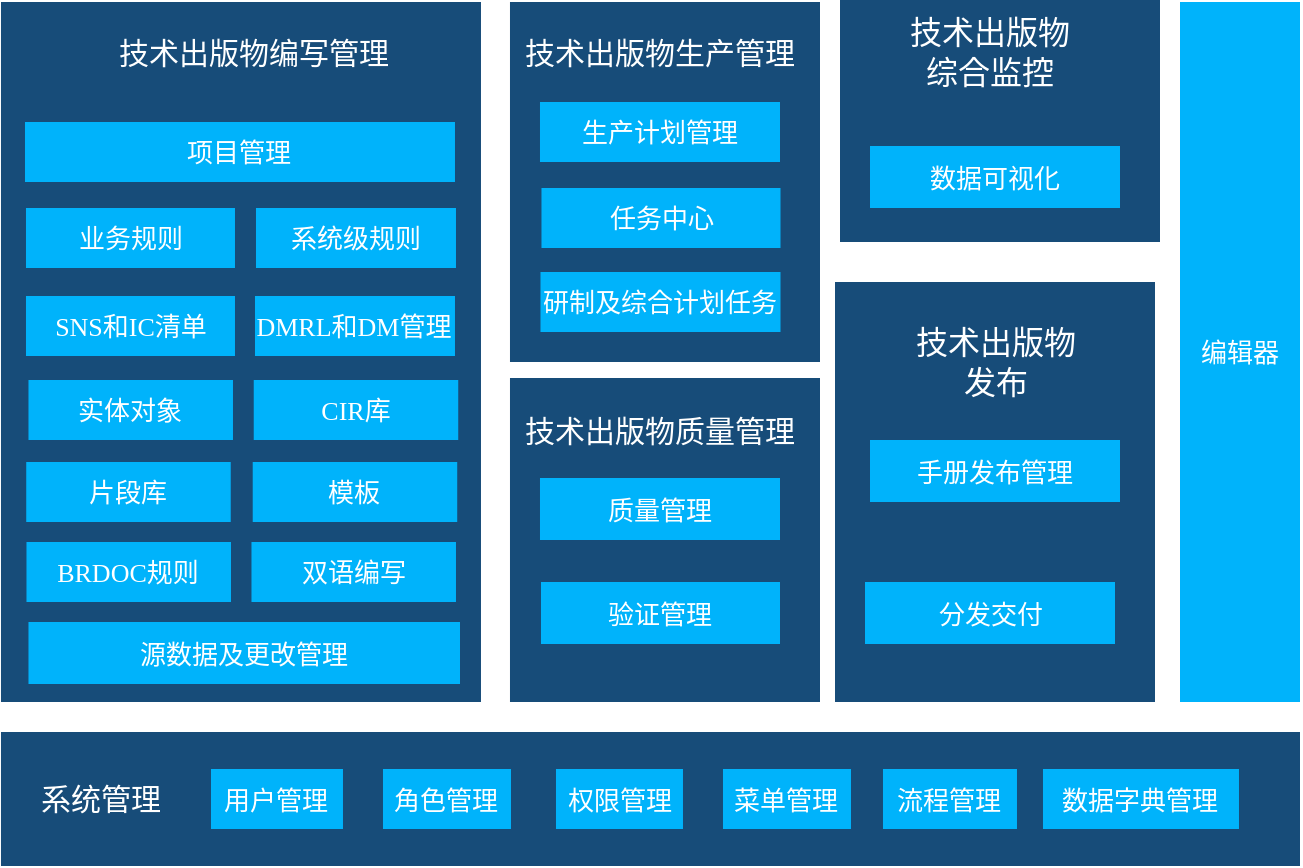 <mxfile version="28.0.7">
  <diagram name="第 1 页" id="NLi7C-UI40IzFNVFemKW">
    <mxGraphModel dx="1042" dy="527" grid="1" gridSize="10" guides="1" tooltips="1" connect="1" arrows="1" fold="1" page="1" pageScale="1" pageWidth="827" pageHeight="1169" math="0" shadow="0">
      <root>
        <mxCell id="0" />
        <mxCell id="1" parent="0" />
        <mxCell id="sfjIwVRevGX3wRHE7yGE-1" value="" style="rounded=0;whiteSpace=wrap;html=1;fillColor=light-dark(#174c79, #6894c8);strokeColor=none;fontFamily=Times New Roman;" parent="1" vertex="1">
          <mxGeometry x="550" y="219" width="160" height="121" as="geometry" />
        </mxCell>
        <mxCell id="sfjIwVRevGX3wRHE7yGE-2" value="&lt;font color=&quot;#ffffff&quot;&gt;&lt;span style=&quot;font-size: 13px;&quot;&gt;数据可视化&lt;/span&gt;&lt;/font&gt;" style="rounded=0;whiteSpace=wrap;html=1;fillColor=light-dark(#00b3fb, #1e4a76);strokeColor=none;fontFamily=Times New Roman;" parent="1" vertex="1">
          <mxGeometry x="565" y="292" width="125" height="31" as="geometry" />
        </mxCell>
        <mxCell id="sfjIwVRevGX3wRHE7yGE-3" value="技术出版物综合监控" style="text;html=1;align=center;verticalAlign=middle;whiteSpace=wrap;rounded=0;fontColor=light-dark(#ffffff, #ededed);fontSize=16;fontFamily=Times New Roman;" parent="1" vertex="1">
          <mxGeometry x="580" y="230" width="90" height="30" as="geometry" />
        </mxCell>
        <mxCell id="sfjIwVRevGX3wRHE7yGE-6" value="" style="rounded=0;whiteSpace=wrap;html=1;fillColor=light-dark(#174c79, #6894c8);strokeColor=none;fontFamily=Times New Roman;" parent="1" vertex="1">
          <mxGeometry x="130.49" y="220" width="240" height="350" as="geometry" />
        </mxCell>
        <mxCell id="sfjIwVRevGX3wRHE7yGE-7" value="&lt;font color=&quot;#ffffff&quot;&gt;&lt;span style=&quot;font-size: 13px;&quot;&gt;项目管理&lt;/span&gt;&lt;/font&gt;" style="rounded=0;whiteSpace=wrap;html=1;fillColor=light-dark(#00b3fb, #1e4a76);strokeColor=none;fontFamily=Times New Roman;" parent="1" vertex="1">
          <mxGeometry x="142.49" y="280" width="215" height="30" as="geometry" />
        </mxCell>
        <mxCell id="sfjIwVRevGX3wRHE7yGE-8" value="&lt;p class=&quot;MsoNormal&quot;&gt;&lt;span&gt;&lt;font&gt;技术出版物编写管理&lt;/font&gt;&lt;/span&gt;&lt;/p&gt;" style="text;html=1;align=center;verticalAlign=middle;whiteSpace=wrap;rounded=0;fontColor=light-dark(#ffffff, #ededed);fontSize=15;fontFamily=Times New Roman;" parent="1" vertex="1">
          <mxGeometry x="182.74" y="230" width="147.5" height="30" as="geometry" />
        </mxCell>
        <mxCell id="sfjIwVRevGX3wRHE7yGE-9" value="&lt;font color=&quot;#ffffff&quot;&gt;&lt;span style=&quot;font-size: 13px;&quot;&gt;业务规则&lt;/span&gt;&lt;/font&gt;" style="rounded=0;whiteSpace=wrap;html=1;fillColor=light-dark(#00b3fb, #1e4a76);strokeColor=none;fontFamily=Times New Roman;" parent="1" vertex="1">
          <mxGeometry x="142.99" y="323" width="104.5" height="30" as="geometry" />
        </mxCell>
        <mxCell id="sfjIwVRevGX3wRHE7yGE-10" value="&lt;font color=&quot;#ffffff&quot;&gt;&lt;span style=&quot;font-size: 13px;&quot;&gt;SNS和IC清单&lt;/span&gt;&lt;/font&gt;" style="rounded=0;whiteSpace=wrap;html=1;fillColor=light-dark(#00b3fb, #1e4a76);strokeColor=none;fontFamily=Times New Roman;" parent="1" vertex="1">
          <mxGeometry x="142.99" y="367" width="104.5" height="30" as="geometry" />
        </mxCell>
        <mxCell id="sfjIwVRevGX3wRHE7yGE-11" value="&lt;font color=&quot;#ffffff&quot;&gt;&lt;span style=&quot;font-size: 13px;&quot;&gt;系统级规则&lt;/span&gt;&lt;/font&gt;" style="rounded=0;whiteSpace=wrap;html=1;fillColor=light-dark(#00b3fb, #1e4a76);strokeColor=none;fontFamily=Times New Roman;" parent="1" vertex="1">
          <mxGeometry x="257.99" y="323" width="100" height="30" as="geometry" />
        </mxCell>
        <mxCell id="sfjIwVRevGX3wRHE7yGE-12" value="&lt;font color=&quot;#ffffff&quot;&gt;&lt;span style=&quot;font-size: 13px;&quot;&gt;DMRL和DM管理&lt;/span&gt;&lt;/font&gt;" style="rounded=0;whiteSpace=wrap;html=1;fillColor=light-dark(#00b3fb, #1e4a76);strokeColor=none;fontFamily=Times New Roman;" parent="1" vertex="1">
          <mxGeometry x="257.49" y="367" width="100" height="30" as="geometry" />
        </mxCell>
        <mxCell id="sfjIwVRevGX3wRHE7yGE-13" value="" style="rounded=0;whiteSpace=wrap;html=1;fillColor=light-dark(#174c79, #6894c8);strokeColor=none;fontFamily=Times New Roman;" parent="1" vertex="1">
          <mxGeometry x="384.99" y="220" width="155.01" height="180" as="geometry" />
        </mxCell>
        <mxCell id="sfjIwVRevGX3wRHE7yGE-14" value="&lt;font color=&quot;#ffffff&quot;&gt;&lt;span style=&quot;font-size: 13px;&quot;&gt;生产计划管理&lt;/span&gt;&lt;/font&gt;" style="rounded=0;whiteSpace=wrap;html=1;fillColor=light-dark(#00b3fb, #1e4a76);strokeColor=none;fontFamily=Times New Roman;" parent="1" vertex="1">
          <mxGeometry x="399.99" y="270" width="120.01" height="30" as="geometry" />
        </mxCell>
        <mxCell id="sfjIwVRevGX3wRHE7yGE-15" value="技术出版物生产管理" style="text;html=1;align=center;verticalAlign=middle;whiteSpace=wrap;rounded=0;fontColor=light-dark(#ffffff, #ededed);fontSize=15;fontFamily=Times New Roman;" parent="1" vertex="1">
          <mxGeometry x="390" y="230" width="140" height="30" as="geometry" />
        </mxCell>
        <mxCell id="sfjIwVRevGX3wRHE7yGE-16" value="&lt;font color=&quot;#ffffff&quot;&gt;&lt;span style=&quot;font-size: 13px;&quot;&gt;任务中心&lt;/span&gt;&lt;/font&gt;" style="rounded=0;whiteSpace=wrap;html=1;fillColor=light-dark(#00b3fb, #1e4a76);strokeColor=none;fontFamily=Times New Roman;" parent="1" vertex="1">
          <mxGeometry x="400.74" y="313" width="119.51" height="30" as="geometry" />
        </mxCell>
        <mxCell id="sfjIwVRevGX3wRHE7yGE-17" value="&lt;font color=&quot;#ffffff&quot;&gt;&lt;span style=&quot;font-size: 13px;&quot;&gt;研制及综合计划任务&lt;/span&gt;&lt;/font&gt;" style="rounded=0;whiteSpace=wrap;html=1;fillColor=light-dark(#00b3fb, #1e4a76);strokeColor=none;fontFamily=Times New Roman;" parent="1" vertex="1">
          <mxGeometry x="400.24" y="355" width="120.01" height="30" as="geometry" />
        </mxCell>
        <mxCell id="sfjIwVRevGX3wRHE7yGE-18" value="" style="rounded=0;whiteSpace=wrap;html=1;fillColor=light-dark(#174c79, #6894c8);strokeColor=none;fontFamily=Times New Roman;" parent="1" vertex="1">
          <mxGeometry x="130.49" y="585" width="649.51" height="67" as="geometry" />
        </mxCell>
        <mxCell id="sfjIwVRevGX3wRHE7yGE-19" value="系统管理" style="text;html=1;align=center;verticalAlign=middle;whiteSpace=wrap;rounded=0;fontColor=light-dark(#ffffff, #ededed);fontSize=15;fontFamily=Times New Roman;" parent="1" vertex="1">
          <mxGeometry x="143.49" y="603" width="75" height="30" as="geometry" />
        </mxCell>
        <mxCell id="sfjIwVRevGX3wRHE7yGE-20" value="&lt;font color=&quot;#ffffff&quot;&gt;&lt;span style=&quot;font-size: 13px;&quot;&gt;用户管理&lt;/span&gt;&lt;/font&gt;" style="rounded=0;whiteSpace=wrap;html=1;fillColor=light-dark(#00b3fb, #1e4a76);strokeColor=none;fontFamily=Times New Roman;" parent="1" vertex="1">
          <mxGeometry x="235.49" y="603.5" width="66" height="30" as="geometry" />
        </mxCell>
        <mxCell id="sfjIwVRevGX3wRHE7yGE-21" value="&lt;font color=&quot;#ffffff&quot;&gt;&lt;span style=&quot;font-size: 13px;&quot;&gt;角色管理&lt;/span&gt;&lt;/font&gt;" style="rounded=0;whiteSpace=wrap;html=1;fillColor=light-dark(#00b3fb, #1e4a76);strokeColor=none;fontFamily=Times New Roman;" parent="1" vertex="1">
          <mxGeometry x="321.49" y="603.5" width="64" height="30" as="geometry" />
        </mxCell>
        <mxCell id="sfjIwVRevGX3wRHE7yGE-22" value="&lt;font color=&quot;#ffffff&quot;&gt;&lt;span style=&quot;font-size: 13px;&quot;&gt;权限管理&lt;/span&gt;&lt;/font&gt;" style="rounded=0;whiteSpace=wrap;html=1;fillColor=light-dark(#00b3fb, #1e4a76);strokeColor=none;fontFamily=Times New Roman;" parent="1" vertex="1">
          <mxGeometry x="407.99" y="603.5" width="63.5" height="30" as="geometry" />
        </mxCell>
        <mxCell id="sfjIwVRevGX3wRHE7yGE-23" value="&lt;font color=&quot;#ffffff&quot;&gt;&lt;span style=&quot;font-size: 13px;&quot;&gt;菜单管理&lt;/span&gt;&lt;/font&gt;" style="rounded=0;whiteSpace=wrap;html=1;fillColor=light-dark(#00b3fb, #1e4a76);strokeColor=none;fontFamily=Times New Roman;" parent="1" vertex="1">
          <mxGeometry x="491.49" y="603.5" width="64" height="30" as="geometry" />
        </mxCell>
        <mxCell id="sfjIwVRevGX3wRHE7yGE-24" value="&lt;font color=&quot;#ffffff&quot;&gt;&lt;span style=&quot;font-size: 13px;&quot;&gt;流程管理&lt;/span&gt;&lt;/font&gt;" style="rounded=0;whiteSpace=wrap;html=1;fillColor=light-dark(#00b3fb, #1e4a76);strokeColor=none;fontFamily=Times New Roman;" parent="1" vertex="1">
          <mxGeometry x="571.49" y="603.5" width="67" height="30" as="geometry" />
        </mxCell>
        <mxCell id="sfjIwVRevGX3wRHE7yGE-25" value="&lt;font color=&quot;#ffffff&quot;&gt;&lt;span style=&quot;font-size: 13px;&quot;&gt;数据字典管理&lt;/span&gt;&lt;/font&gt;" style="rounded=0;whiteSpace=wrap;html=1;fillColor=light-dark(#00b3fb, #1e4a76);strokeColor=none;fontFamily=Times New Roman;" parent="1" vertex="1">
          <mxGeometry x="651.49" y="603.5" width="98" height="30" as="geometry" />
        </mxCell>
        <mxCell id="sfjIwVRevGX3wRHE7yGE-31" value="&lt;font color=&quot;#ffffff&quot;&gt;&lt;span style=&quot;font-size: 13px;&quot;&gt;实体对象&lt;/span&gt;&lt;/font&gt;" style="rounded=0;whiteSpace=wrap;html=1;fillColor=light-dark(#00b3fb, #1e4a76);strokeColor=none;fontFamily=Times New Roman;" parent="1" vertex="1">
          <mxGeometry x="144.24" y="409" width="102.25" height="30" as="geometry" />
        </mxCell>
        <mxCell id="sfjIwVRevGX3wRHE7yGE-32" value="&lt;font color=&quot;#ffffff&quot;&gt;&lt;span style=&quot;font-size: 13px;&quot;&gt;CIR库&lt;/span&gt;&lt;/font&gt;" style="rounded=0;whiteSpace=wrap;html=1;fillColor=light-dark(#00b3fb, #1e4a76);strokeColor=none;fontFamily=Times New Roman;" parent="1" vertex="1">
          <mxGeometry x="256.87" y="409" width="102.25" height="30" as="geometry" />
        </mxCell>
        <mxCell id="sfjIwVRevGX3wRHE7yGE-33" value="&lt;font color=&quot;#ffffff&quot;&gt;&lt;span style=&quot;font-size: 13px;&quot;&gt;片段库&lt;/span&gt;&lt;/font&gt;" style="rounded=0;whiteSpace=wrap;html=1;fillColor=light-dark(#00b3fb, #1e4a76);strokeColor=none;fontFamily=Times New Roman;" parent="1" vertex="1">
          <mxGeometry x="143.12" y="450" width="102.25" height="30" as="geometry" />
        </mxCell>
        <mxCell id="sfjIwVRevGX3wRHE7yGE-34" value="&lt;font color=&quot;#ffffff&quot;&gt;&lt;span style=&quot;font-size: 13px;&quot;&gt;模板&lt;/span&gt;&lt;/font&gt;" style="rounded=0;whiteSpace=wrap;html=1;fillColor=light-dark(#00b3fb, #1e4a76);strokeColor=none;fontFamily=Times New Roman;" parent="1" vertex="1">
          <mxGeometry x="256.36" y="450" width="102.25" height="30" as="geometry" />
        </mxCell>
        <mxCell id="sfjIwVRevGX3wRHE7yGE-35" value="&lt;font color=&quot;#ffffff&quot;&gt;&lt;span style=&quot;font-size: 13px;&quot;&gt;BRDOC规则&lt;/span&gt;&lt;/font&gt;" style="rounded=0;whiteSpace=wrap;html=1;fillColor=light-dark(#00b3fb, #1e4a76);strokeColor=none;fontFamily=Times New Roman;" parent="1" vertex="1">
          <mxGeometry x="143.24" y="490" width="102.25" height="30" as="geometry" />
        </mxCell>
        <mxCell id="sfjIwVRevGX3wRHE7yGE-36" value="&lt;font color=&quot;#ffffff&quot;&gt;&lt;span style=&quot;font-size: 13px;&quot;&gt;双语编写&lt;/span&gt;&lt;/font&gt;" style="rounded=0;whiteSpace=wrap;html=1;fillColor=light-dark(#00b3fb, #1e4a76);strokeColor=none;fontFamily=Times New Roman;" parent="1" vertex="1">
          <mxGeometry x="255.74" y="490" width="102.25" height="30" as="geometry" />
        </mxCell>
        <mxCell id="sfjIwVRevGX3wRHE7yGE-37" value="" style="rounded=0;whiteSpace=wrap;html=1;fillColor=light-dark(#174c79, #6894c8);strokeColor=none;fontFamily=Times New Roman;" parent="1" vertex="1">
          <mxGeometry x="384.99" y="408" width="155.01" height="162" as="geometry" />
        </mxCell>
        <mxCell id="sfjIwVRevGX3wRHE7yGE-38" value="&lt;font color=&quot;#ffffff&quot;&gt;&lt;span style=&quot;font-size: 13px;&quot;&gt;质量管理&lt;/span&gt;&lt;/font&gt;" style="rounded=0;whiteSpace=wrap;html=1;fillColor=light-dark(#00b3fb, #1e4a76);strokeColor=none;fontFamily=Times New Roman;" parent="1" vertex="1">
          <mxGeometry x="399.99" y="458" width="120.01" height="31" as="geometry" />
        </mxCell>
        <mxCell id="sfjIwVRevGX3wRHE7yGE-39" value="技术出版物质量管理" style="text;html=1;align=center;verticalAlign=middle;whiteSpace=wrap;rounded=0;fontColor=light-dark(#ffffff, #ededed);fontSize=15;fontFamily=Times New Roman;" parent="1" vertex="1">
          <mxGeometry x="390" y="419" width="140" height="30" as="geometry" />
        </mxCell>
        <mxCell id="sfjIwVRevGX3wRHE7yGE-40" value="&lt;font color=&quot;#ffffff&quot;&gt;&lt;span style=&quot;font-size: 13px;&quot;&gt;验证管理&lt;/span&gt;&lt;/font&gt;" style="rounded=0;whiteSpace=wrap;html=1;fillColor=light-dark(#00b3fb, #1e4a76);strokeColor=none;fontFamily=Times New Roman;" parent="1" vertex="1">
          <mxGeometry x="400.49" y="510" width="119.51" height="31" as="geometry" />
        </mxCell>
        <mxCell id="sfjIwVRevGX3wRHE7yGE-43" value="" style="rounded=0;whiteSpace=wrap;html=1;fillColor=light-dark(#174c79, #6894c8);strokeColor=none;fontFamily=Times New Roman;" parent="1" vertex="1">
          <mxGeometry x="547.5" y="360" width="160" height="210" as="geometry" />
        </mxCell>
        <mxCell id="sfjIwVRevGX3wRHE7yGE-45" value="技术出版物发布" style="text;html=1;align=center;verticalAlign=middle;whiteSpace=wrap;rounded=0;fontColor=light-dark(#ffffff, #ededed);fontSize=16;fontFamily=Times New Roman;" parent="1" vertex="1">
          <mxGeometry x="582.5" y="385" width="90" height="30" as="geometry" />
        </mxCell>
        <mxCell id="sfjIwVRevGX3wRHE7yGE-46" value="&lt;font color=&quot;#ffffff&quot;&gt;&lt;span style=&quot;font-size: 13px;&quot;&gt;手册发布管理&lt;/span&gt;&lt;/font&gt;" style="rounded=0;whiteSpace=wrap;html=1;fillColor=light-dark(#00b3fb, #1e4a76);strokeColor=none;fontFamily=Times New Roman;" parent="1" vertex="1">
          <mxGeometry x="565" y="439" width="125" height="31" as="geometry" />
        </mxCell>
        <mxCell id="sfjIwVRevGX3wRHE7yGE-47" value="&lt;font color=&quot;#ffffff&quot;&gt;&lt;span style=&quot;font-size: 13px;&quot;&gt;分发交付&lt;/span&gt;&lt;/font&gt;" style="rounded=0;whiteSpace=wrap;html=1;fillColor=light-dark(#00b3fb, #1e4a76);strokeColor=none;fontFamily=Times New Roman;" parent="1" vertex="1">
          <mxGeometry x="562.5" y="510" width="125" height="31" as="geometry" />
        </mxCell>
        <mxCell id="sfjIwVRevGX3wRHE7yGE-48" value="&lt;font color=&quot;#ffffff&quot;&gt;&lt;span style=&quot;font-size: 13px;&quot;&gt;编辑器&lt;/span&gt;&lt;/font&gt;" style="rounded=0;whiteSpace=wrap;html=1;fillColor=light-dark(#00b3fb, #1e4a76);strokeColor=none;fontFamily=Times New Roman;" parent="1" vertex="1">
          <mxGeometry x="720" y="220" width="60" height="350" as="geometry" />
        </mxCell>
        <mxCell id="ft49He_JfmZkm0ui1URA-1" value="&lt;font color=&quot;#ffffff&quot;&gt;&lt;span style=&quot;font-size: 13px;&quot;&gt;源数据及更改管理&lt;/span&gt;&lt;/font&gt;" style="rounded=0;whiteSpace=wrap;html=1;fillColor=light-dark(#00b3fb, #1e4a76);strokeColor=none;fontFamily=Times New Roman;" vertex="1" parent="1">
          <mxGeometry x="144.24" y="530" width="215.76" height="31" as="geometry" />
        </mxCell>
      </root>
    </mxGraphModel>
  </diagram>
</mxfile>
